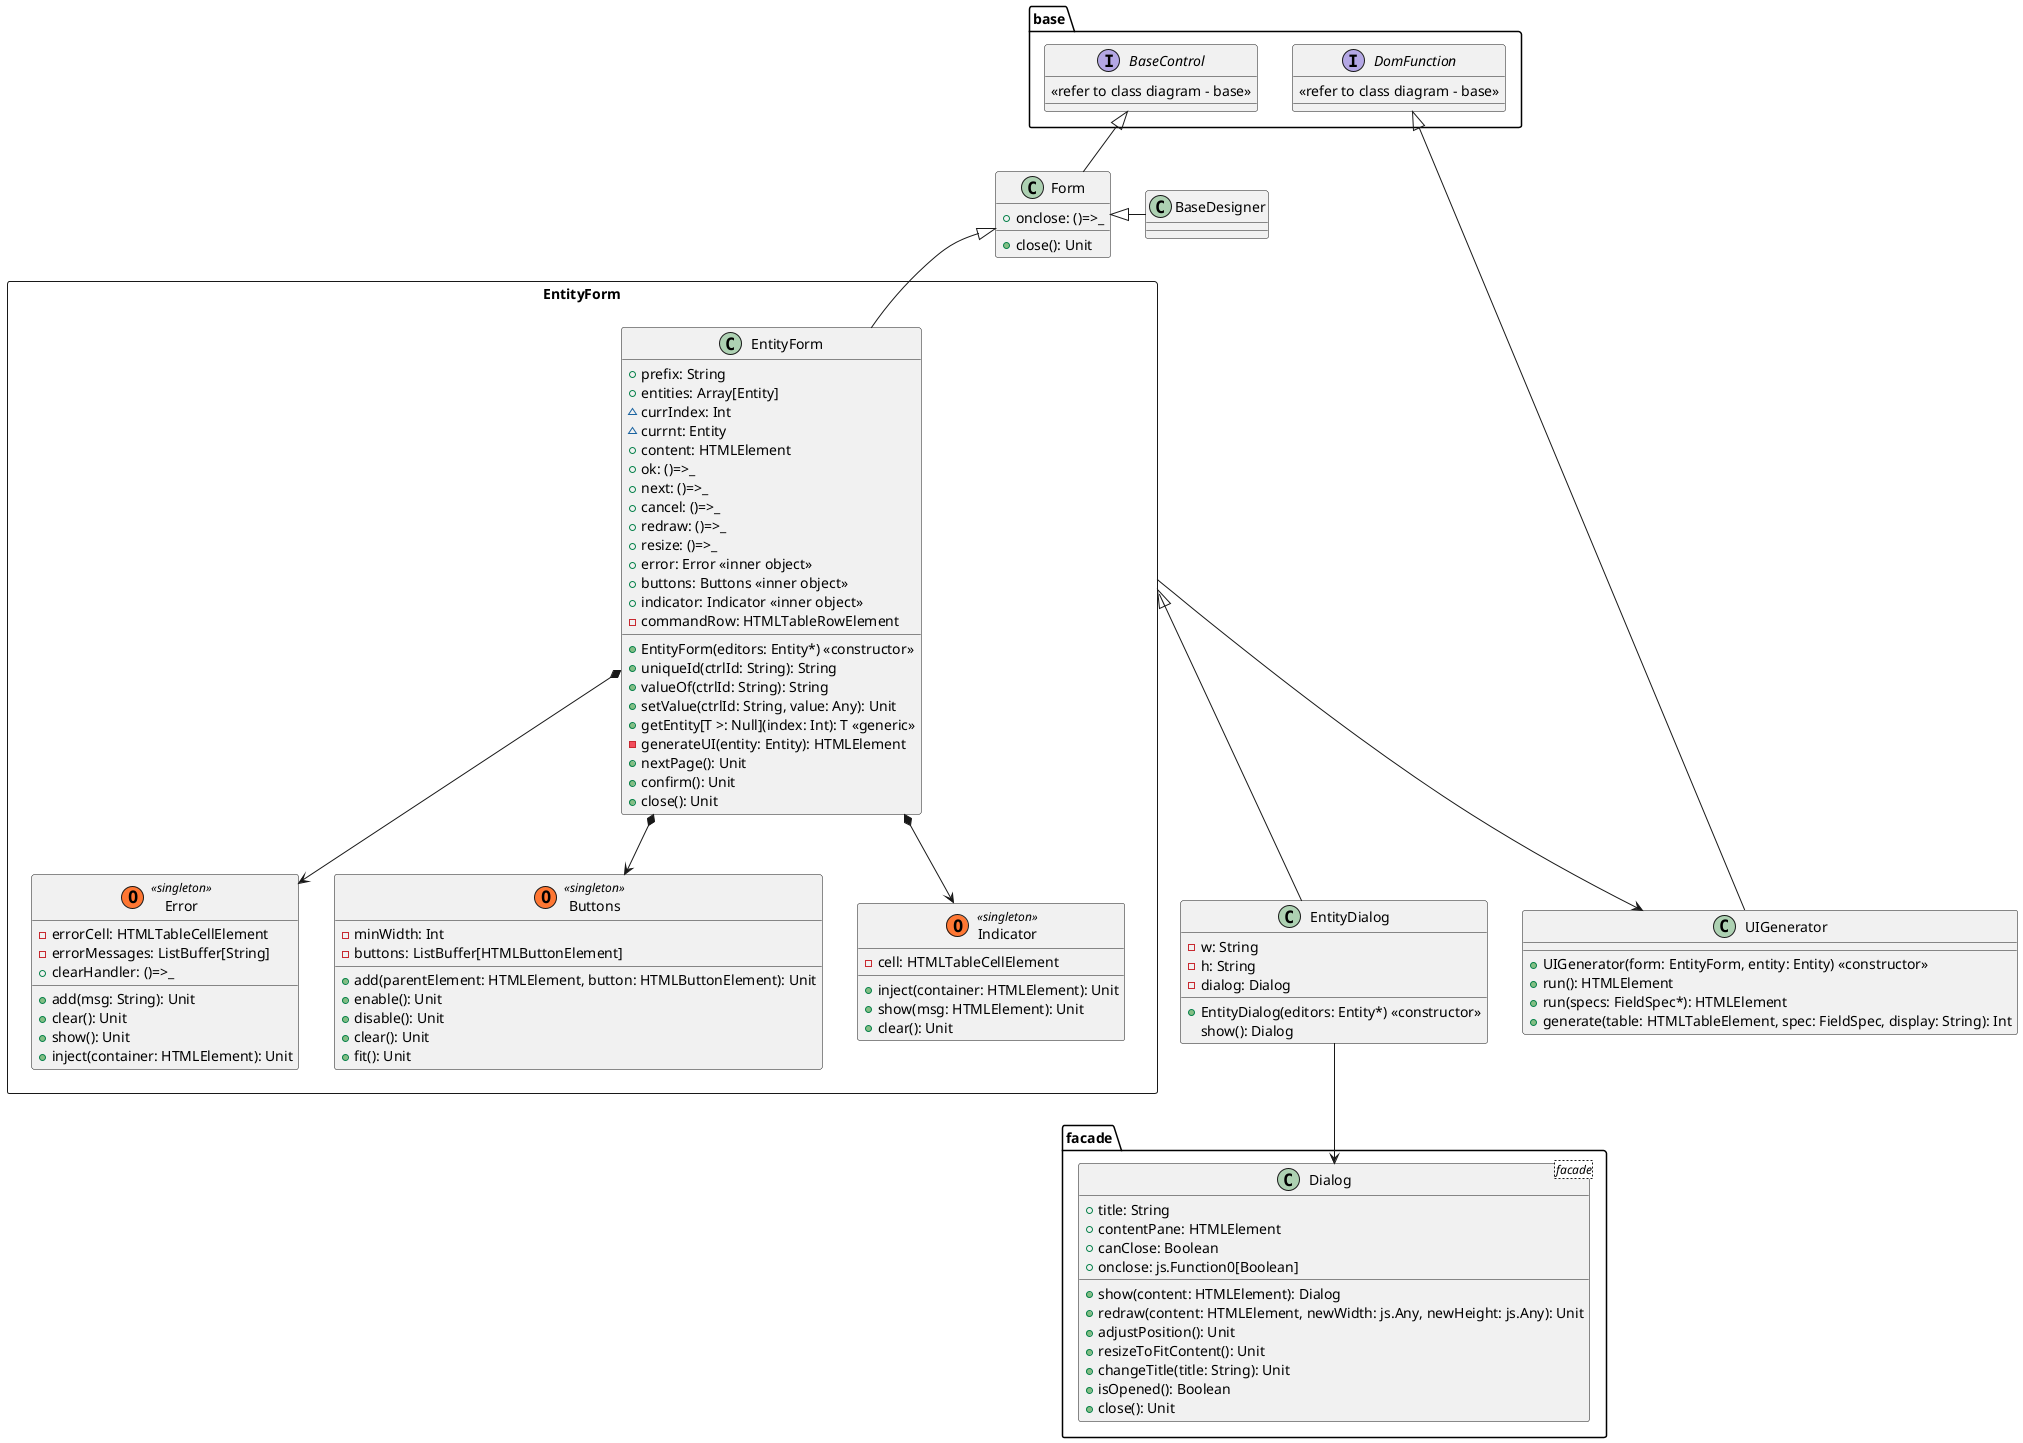@startuml

package base {
    interface BaseControl {
        <<refer to class diagram - base>>
    }

    interface DomFunction {
        <<refer to class diagram - base>>
    }
}

class Form {
    {field} +onclose: ()=>_
    +close(): Unit
}

BaseControl <|-- Form

class BaseDesigner

Form <|- BaseDesigner

package EntityForm <<rectangle>> {

    class EntityForm {
        +prefix: String
        +entities: Array[Entity]
        ~currIndex: Int
        ~currnt: Entity
        +content: HTMLElement
        {field} +ok: ()=>_
        {field} +next: ()=>_
        {field} +cancel: ()=>_
        {field} +redraw: ()=>_
        {field} +resize: ()=>_
        +error: Error <<inner object>>
        +buttons: Buttons <<inner object>>
        +indicator: Indicator <<inner object>>
        -commandRow: HTMLTableRowElement
        +EntityForm(editors: Entity*) <<constructor>>
        +uniqueId(ctrlId: String): String
        +valueOf(ctrlId: String): String
        +setValue(ctrlId: String, value: Any): Unit
        +getEntity[T >: Null](index: Int): T <<generic>>
        -generateUI(entity: Entity): HTMLElement
        +nextPage(): Unit
        +confirm(): Unit
        +close(): Unit
    }

    Form <|-- EntityForm
    EntityForm *--> Error
    EntityForm *--> EntityForm.Buttons
    EntityForm *--> Indicator

    class Error <<(O, #ff7733) singleton>> {
        -errorCell: HTMLTableCellElement
        -errorMessages: ListBuffer[String]
        {field} +clearHandler: ()=>_
        +add(msg: String): Unit
        +clear(): Unit
        +show(): Unit
        +inject(container: HTMLElement): Unit
    }

    class EntityForm.Buttons <<(O, #ff7733) singleton>> {
        -minWidth: Int
        -buttons: ListBuffer[HTMLButtonElement]
        +add(parentElement: HTMLElement, button: HTMLButtonElement): Unit
        +enable(): Unit
        +disable(): Unit
        +clear(): Unit
        +fit(): Unit
    }

    class Indicator <<(O, #ff7733) singleton>> {
        -cell: HTMLTableCellElement
        +inject(container: HTMLElement): Unit
        +show(msg: HTMLElement): Unit
        +clear(): Unit
    }

}

class EntityDialog {
    -w: String
    -h: String
    -dialog: Dialog
    +EntityDialog(editors: Entity*) <<constructor>>
    show(): Dialog
}

EntityForm <|-- EntityDialog
EntityDialog --> facade.Dialog

class UIGenerator {
    +UIGenerator(form: EntityForm, entity: Entity) <<constructor>>
    +run(): HTMLElement
    +run(specs: FieldSpec*): HTMLElement
    +generate(table: HTMLTableElement, spec: FieldSpec, display: String): Int
}

DomFunction <|-- UIGenerator
EntityForm --> UIGenerator

package facade {

    class Dialog <facade> {
        +title: String
        +contentPane: HTMLElement
        +canClose: Boolean
        +onclose: js.Function0[Boolean]
        +show(content: HTMLElement): Dialog
        +redraw(content: HTMLElement, newWidth: js.Any, newHeight: js.Any): Unit
        +adjustPosition(): Unit
        +resizeToFitContent(): Unit
        +changeTitle(title: String): Unit
        +isOpened(): Boolean
        +close(): Unit
    }

}

@enduml